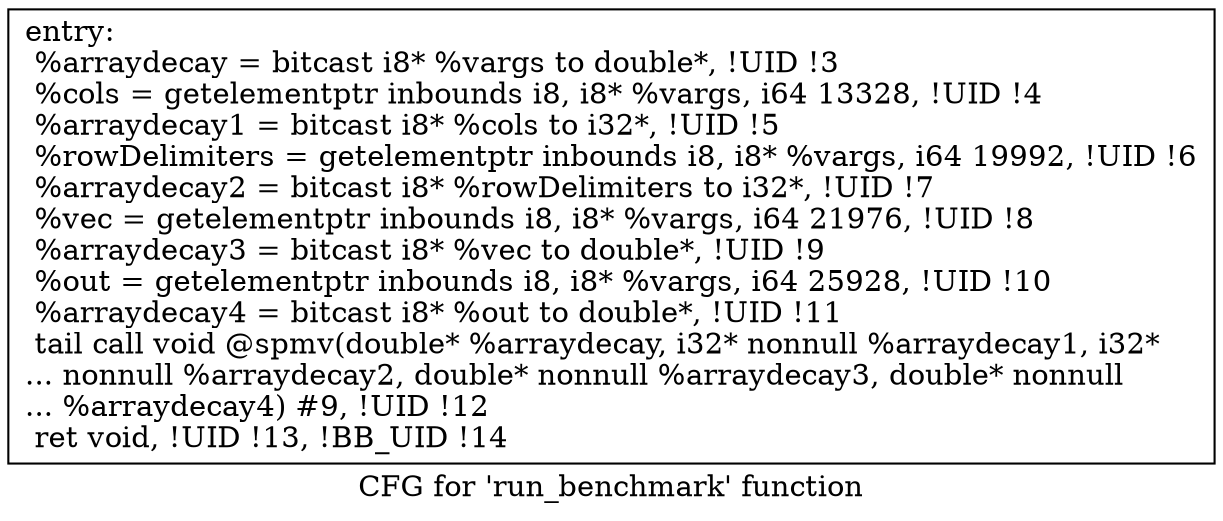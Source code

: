 digraph "CFG for 'run_benchmark' function" {
	label="CFG for 'run_benchmark' function";

	Node0x563f700280c0 [shape=record,label="{entry:\l  %arraydecay = bitcast i8* %vargs to double*, !UID !3\l  %cols = getelementptr inbounds i8, i8* %vargs, i64 13328, !UID !4\l  %arraydecay1 = bitcast i8* %cols to i32*, !UID !5\l  %rowDelimiters = getelementptr inbounds i8, i8* %vargs, i64 19992, !UID !6\l  %arraydecay2 = bitcast i8* %rowDelimiters to i32*, !UID !7\l  %vec = getelementptr inbounds i8, i8* %vargs, i64 21976, !UID !8\l  %arraydecay3 = bitcast i8* %vec to double*, !UID !9\l  %out = getelementptr inbounds i8, i8* %vargs, i64 25928, !UID !10\l  %arraydecay4 = bitcast i8* %out to double*, !UID !11\l  tail call void @spmv(double* %arraydecay, i32* nonnull %arraydecay1, i32*\l... nonnull %arraydecay2, double* nonnull %arraydecay3, double* nonnull\l... %arraydecay4) #9, !UID !12\l  ret void, !UID !13, !BB_UID !14\l}"];
}
